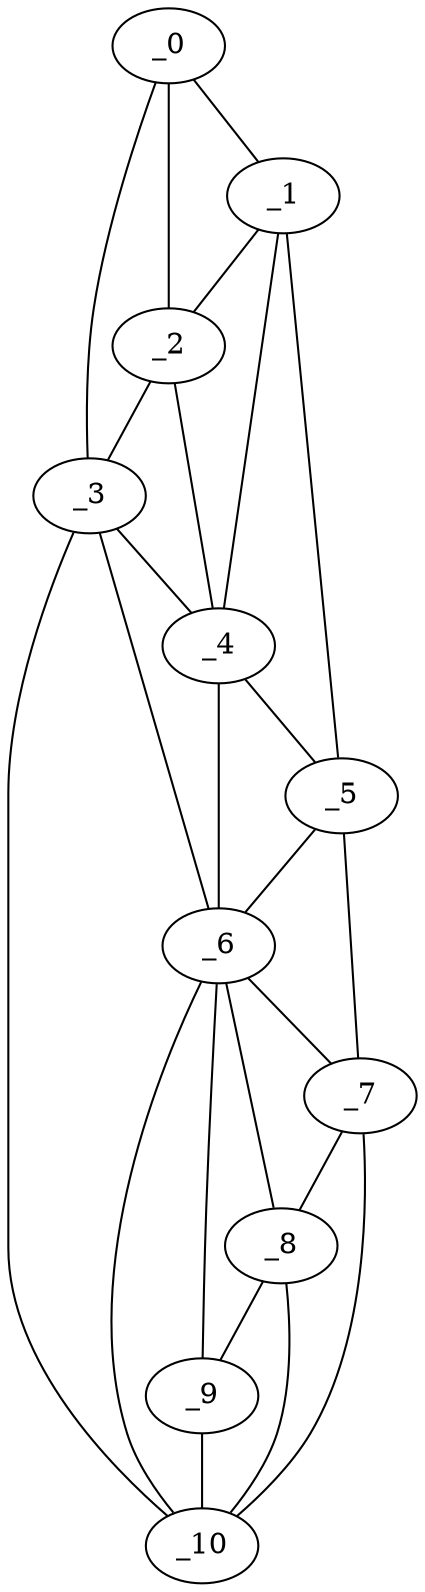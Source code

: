 graph "obj38__195.gxl" {
	_0	 [x=7,
		y=53];
	_1	 [x=13,
		y=46];
	_0 -- _1	 [valence=1];
	_2	 [x=27,
		y=55];
	_0 -- _2	 [valence=2];
	_3	 [x=30,
		y=62];
	_0 -- _3	 [valence=1];
	_1 -- _2	 [valence=1];
	_4	 [x=36,
		y=57];
	_1 -- _4	 [valence=2];
	_5	 [x=79,
		y=45];
	_1 -- _5	 [valence=1];
	_2 -- _3	 [valence=1];
	_2 -- _4	 [valence=2];
	_3 -- _4	 [valence=1];
	_6	 [x=88,
		y=58];
	_3 -- _6	 [valence=2];
	_10	 [x=126,
		y=64];
	_3 -- _10	 [valence=1];
	_4 -- _5	 [valence=2];
	_4 -- _6	 [valence=2];
	_5 -- _6	 [valence=2];
	_7	 [x=101,
		y=52];
	_5 -- _7	 [valence=1];
	_6 -- _7	 [valence=2];
	_8	 [x=106,
		y=55];
	_6 -- _8	 [valence=2];
	_9	 [x=110,
		y=60];
	_6 -- _9	 [valence=2];
	_6 -- _10	 [valence=1];
	_7 -- _8	 [valence=2];
	_7 -- _10	 [valence=1];
	_8 -- _9	 [valence=2];
	_8 -- _10	 [valence=2];
	_9 -- _10	 [valence=1];
}

